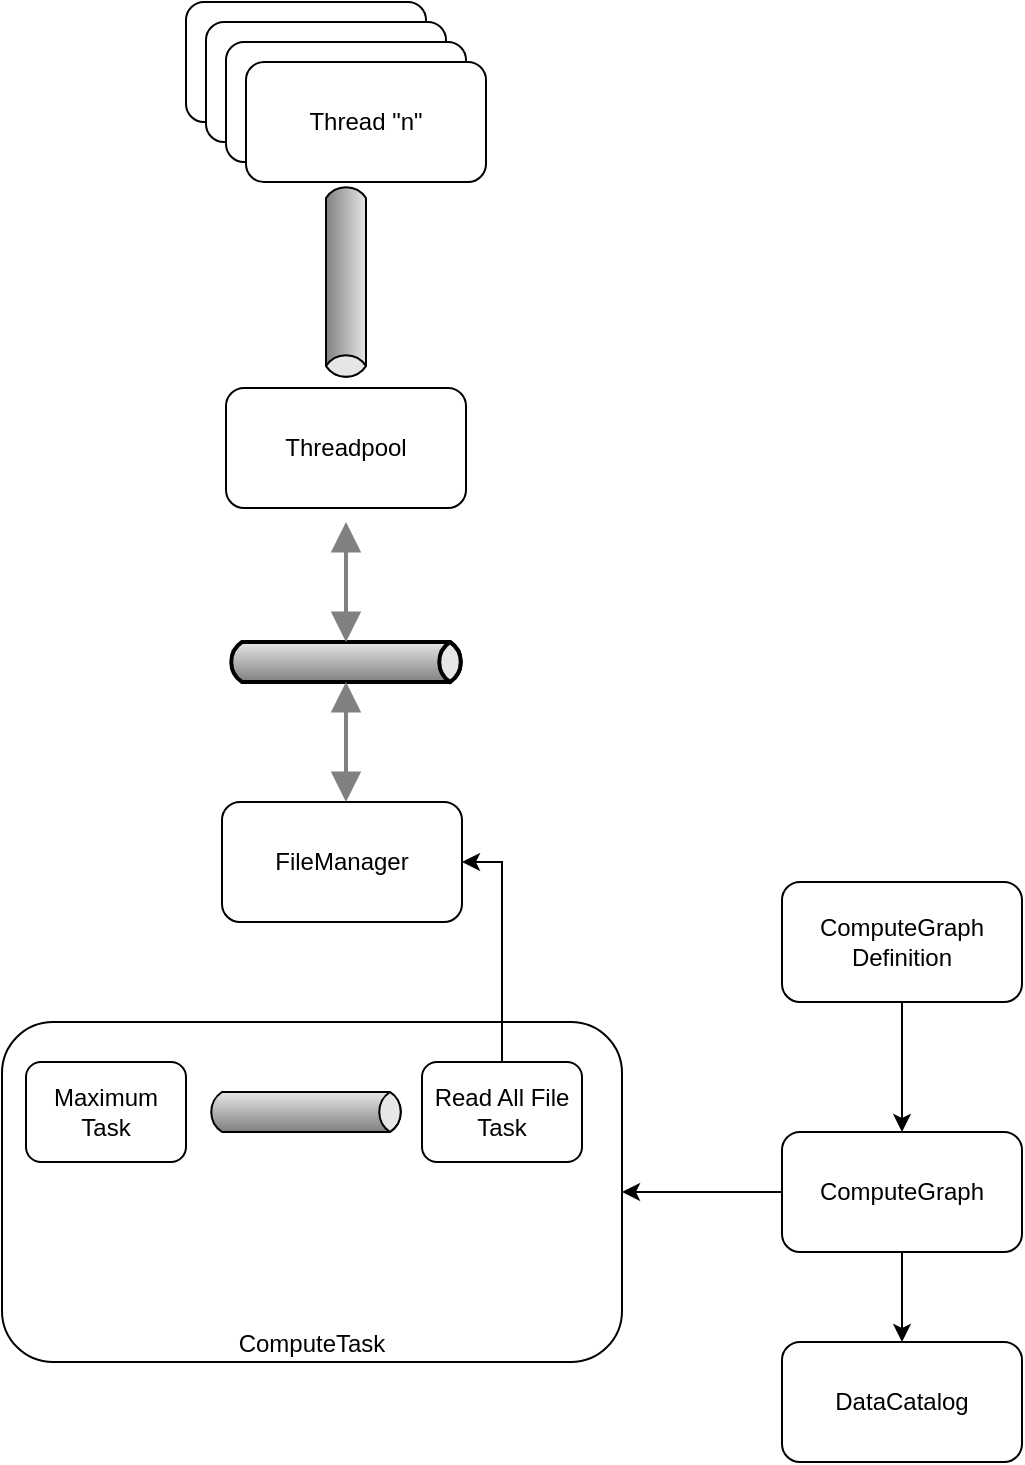 <mxfile version="13.8.9" type="device"><diagram id="M2uAtd4s9-EtmZY7XUke" name="Page-1"><mxGraphModel dx="2260" dy="808" grid="1" gridSize="10" guides="1" tooltips="1" connect="1" arrows="1" fold="1" page="1" pageScale="1" pageWidth="850" pageHeight="1100" math="0" shadow="0"><root><mxCell id="0"/><mxCell id="1" parent="0"/><mxCell id="8DlvyOC1gcb-OcpAbsSS-8" value="" style="strokeWidth=1;outlineConnect=0;dashed=0;align=center;html=1;fontSize=8;shape=mxgraph.eip.messageChannel;verticalLabelPosition=bottom;labelBackgroundColor=#ffffff;verticalAlign=top;rotation=90;" vertex="1" parent="1"><mxGeometry x="-48" y="200" width="100" height="20" as="geometry"/></mxCell><mxCell id="8DlvyOC1gcb-OcpAbsSS-1" value="Threadpool" style="rounded=1;whiteSpace=wrap;html=1;" vertex="1" parent="1"><mxGeometry x="-58" y="263" width="120" height="60" as="geometry"/></mxCell><mxCell id="8DlvyOC1gcb-OcpAbsSS-2" value="Thread 1" style="rounded=1;whiteSpace=wrap;html=1;" vertex="1" parent="1"><mxGeometry x="-78" y="70" width="120" height="60" as="geometry"/></mxCell><mxCell id="8DlvyOC1gcb-OcpAbsSS-3" value="Thread 1" style="rounded=1;whiteSpace=wrap;html=1;" vertex="1" parent="1"><mxGeometry x="-68" y="80" width="120" height="60" as="geometry"/></mxCell><mxCell id="8DlvyOC1gcb-OcpAbsSS-4" value="Thread 1" style="rounded=1;whiteSpace=wrap;html=1;" vertex="1" parent="1"><mxGeometry x="-58" y="90" width="120" height="60" as="geometry"/></mxCell><mxCell id="8DlvyOC1gcb-OcpAbsSS-5" value="Thread &quot;n&quot;" style="rounded=1;whiteSpace=wrap;html=1;" vertex="1" parent="1"><mxGeometry x="-48" y="100" width="120" height="60" as="geometry"/></mxCell><mxCell id="8DlvyOC1gcb-OcpAbsSS-9" value="DataCatalog" style="rounded=1;whiteSpace=wrap;html=1;" vertex="1" parent="1"><mxGeometry x="220" y="740" width="120" height="60" as="geometry"/></mxCell><mxCell id="8DlvyOC1gcb-OcpAbsSS-11" value="FileManager" style="rounded=1;whiteSpace=wrap;html=1;" vertex="1" parent="1"><mxGeometry x="-60" y="470" width="120" height="60" as="geometry"/></mxCell><mxCell id="8DlvyOC1gcb-OcpAbsSS-16" value="" style="edgeStyle=orthogonalEdgeStyle;rounded=0;orthogonalLoop=1;jettySize=auto;html=1;" edge="1" parent="1" source="8DlvyOC1gcb-OcpAbsSS-12" target="8DlvyOC1gcb-OcpAbsSS-14"><mxGeometry relative="1" as="geometry"/></mxCell><mxCell id="8DlvyOC1gcb-OcpAbsSS-17" value="" style="edgeStyle=orthogonalEdgeStyle;rounded=0;orthogonalLoop=1;jettySize=auto;html=1;" edge="1" parent="1" source="8DlvyOC1gcb-OcpAbsSS-12" target="8DlvyOC1gcb-OcpAbsSS-9"><mxGeometry relative="1" as="geometry"/></mxCell><mxCell id="8DlvyOC1gcb-OcpAbsSS-12" value="ComputeGraph" style="rounded=1;whiteSpace=wrap;html=1;" vertex="1" parent="1"><mxGeometry x="220" y="635" width="120" height="60" as="geometry"/></mxCell><mxCell id="8DlvyOC1gcb-OcpAbsSS-14" value="ComputeTask" style="rounded=1;whiteSpace=wrap;html=1;verticalAlign=bottom;" vertex="1" parent="1"><mxGeometry x="-170" y="580" width="310" height="170" as="geometry"/></mxCell><mxCell id="8DlvyOC1gcb-OcpAbsSS-26" style="edgeStyle=orthogonalEdgeStyle;rounded=0;orthogonalLoop=1;jettySize=auto;html=1;entryX=1;entryY=0.5;entryDx=0;entryDy=0;" edge="1" parent="1" source="8DlvyOC1gcb-OcpAbsSS-20" target="8DlvyOC1gcb-OcpAbsSS-11"><mxGeometry relative="1" as="geometry"/></mxCell><mxCell id="8DlvyOC1gcb-OcpAbsSS-20" value="Read All File Task" style="rounded=1;whiteSpace=wrap;html=1;" vertex="1" parent="1"><mxGeometry x="40" y="600" width="80" height="50" as="geometry"/></mxCell><mxCell id="8DlvyOC1gcb-OcpAbsSS-21" value="" style="strokeWidth=2;strokeColor=#000000;dashed=0;align=center;html=1;fontSize=8;shape=mxgraph.eip.messageChannel;" vertex="1" parent="1"><mxGeometry x="-58" y="390" width="120" height="20" as="geometry"/></mxCell><mxCell id="8DlvyOC1gcb-OcpAbsSS-22" value="" style="edgeStyle=elbowEdgeStyle;strokeWidth=2;rounded=0;endArrow=block;startArrow=block;startSize=10;endSize=10;dashed=0;html=1;strokeColor=#808080;" edge="1" target="8DlvyOC1gcb-OcpAbsSS-21" parent="1"><mxGeometry relative="1" as="geometry"><mxPoint x="2" y="470" as="sourcePoint"/></mxGeometry></mxCell><mxCell id="8DlvyOC1gcb-OcpAbsSS-24" value="" style="edgeStyle=elbowEdgeStyle;strokeWidth=2;rounded=0;endArrow=block;startArrow=block;startSize=10;endSize=10;dashed=0;html=1;strokeColor=#808080;" edge="1" target="8DlvyOC1gcb-OcpAbsSS-21" parent="1"><mxGeometry relative="1" as="geometry"><mxPoint x="2" y="330" as="sourcePoint"/></mxGeometry></mxCell><mxCell id="8DlvyOC1gcb-OcpAbsSS-27" value="Maximum&lt;br&gt;Task" style="rounded=1;whiteSpace=wrap;html=1;" vertex="1" parent="1"><mxGeometry x="-158" y="600" width="80" height="50" as="geometry"/></mxCell><mxCell id="8DlvyOC1gcb-OcpAbsSS-30" value="" style="edgeStyle=orthogonalEdgeStyle;rounded=0;orthogonalLoop=1;jettySize=auto;html=1;" edge="1" parent="1" source="8DlvyOC1gcb-OcpAbsSS-28" target="8DlvyOC1gcb-OcpAbsSS-12"><mxGeometry relative="1" as="geometry"/></mxCell><mxCell id="8DlvyOC1gcb-OcpAbsSS-28" value="ComputeGraph&lt;br&gt;Definition" style="rounded=1;whiteSpace=wrap;html=1;" vertex="1" parent="1"><mxGeometry x="220" y="510" width="120" height="60" as="geometry"/></mxCell><mxCell id="8DlvyOC1gcb-OcpAbsSS-29" value="" style="strokeWidth=1;outlineConnect=0;dashed=0;align=center;html=1;fontSize=8;shape=mxgraph.eip.messageChannel;verticalLabelPosition=bottom;labelBackgroundColor=#ffffff;verticalAlign=top;" vertex="1" parent="1"><mxGeometry x="-68" y="615" width="100" height="20" as="geometry"/></mxCell></root></mxGraphModel></diagram></mxfile>